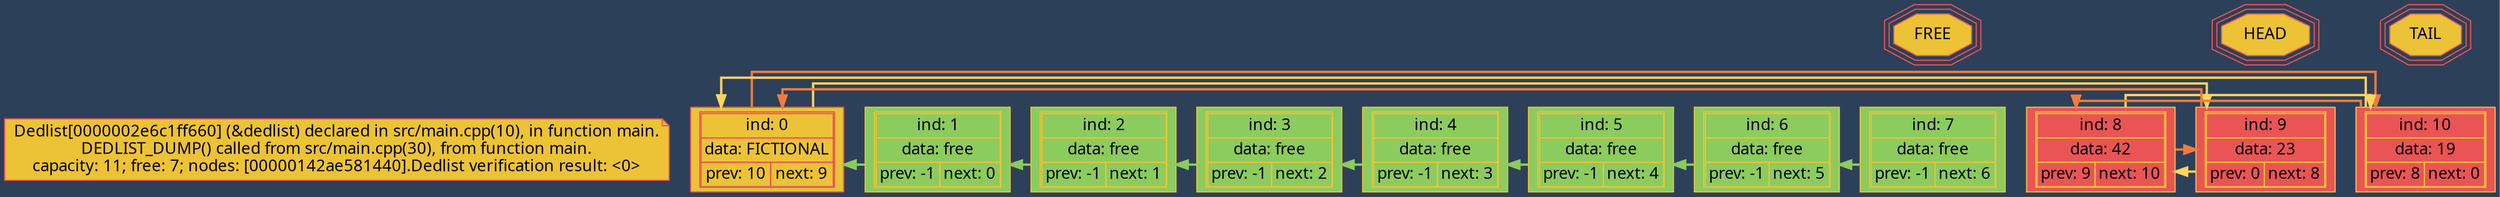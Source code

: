 digraph{
splines=ortho;
bgcolor="#2D4059";


NODE_TEXT[shape=note, fontname="verdana",
style=bold, style=filled,
color="#EA5455", fillcolor="#ECC237",
label = "Dedlist[0000002e6c1ff660] (&dedlist) declared in src/main.cpp(10), in function main.\nDEDLIST_DUMP() called from src/main.cpp(30), from function main.\ncapacity: 11; free: 7; nodes: [00000142ae581440].Dedlist verification result: <0>
"]


NODE_0[shape="record", fontname="verdana",
style=bold, style=filled,
color="#EA5455", fillcolor="#ECC237",
label = <<table cellspacing="0">
<tr><td colspan="2">ind: 0</td></tr>
<tr><td colspan="2">data: FICTIONAL</td></tr>
<tr><td>prev: 10</td><td>next: 9</td></tr></table>>];


NODE_1[shape="record", fontname="verdana",
style=bold, style=filled,
color="#ECC237", fillcolor="#8ccb5e",
label = <<table cellspacing="0">
<tr><td colspan="2">ind: 1</td></tr>
<tr><td colspan="2">data: free</td></tr>
<tr><td>prev: -1</td><td>next: 0</td></tr></table>>];

NODE_2[shape="record", fontname="verdana",
style=bold, style=filled,
color="#ECC237", fillcolor="#8ccb5e",
label = <<table cellspacing="0">
<tr><td colspan="2">ind: 2</td></tr>
<tr><td colspan="2">data: free</td></tr>
<tr><td>prev: -1</td><td>next: 1</td></tr></table>>];

NODE_3[shape="record", fontname="verdana",
style=bold, style=filled,
color="#ECC237", fillcolor="#8ccb5e",
label = <<table cellspacing="0">
<tr><td colspan="2">ind: 3</td></tr>
<tr><td colspan="2">data: free</td></tr>
<tr><td>prev: -1</td><td>next: 2</td></tr></table>>];

NODE_4[shape="record", fontname="verdana",
style=bold, style=filled,
color="#ECC237", fillcolor="#8ccb5e",
label = <<table cellspacing="0">
<tr><td colspan="2">ind: 4</td></tr>
<tr><td colspan="2">data: free</td></tr>
<tr><td>prev: -1</td><td>next: 3</td></tr></table>>];

NODE_5[shape="record", fontname="verdana",
style=bold, style=filled,
color="#ECC237", fillcolor="#8ccb5e",
label = <<table cellspacing="0">
<tr><td colspan="2">ind: 5</td></tr>
<tr><td colspan="2">data: free</td></tr>
<tr><td>prev: -1</td><td>next: 4</td></tr></table>>];

NODE_6[shape="record", fontname="verdana",
style=bold, style=filled,
color="#ECC237", fillcolor="#8ccb5e",
label = <<table cellspacing="0">
<tr><td colspan="2">ind: 6</td></tr>
<tr><td colspan="2">data: free</td></tr>
<tr><td>prev: -1</td><td>next: 5</td></tr></table>>];

NODE_7[shape="record", fontname="verdana",
style=bold, style=filled,
color="#ECC237", fillcolor="#8ccb5e",
label = <<table cellspacing="0">
<tr><td colspan="2">ind: 7</td></tr>
<tr><td colspan="2">data: free</td></tr>
<tr><td>prev: -1</td><td>next: 6</td></tr></table>>];

NODE_8[shape="record", fontname="verdana",
style=bold, style=filled,
color="#ECC237", fillcolor="#EA5455",
label = <<table cellspacing="0">
<tr><td colspan="2">ind: 8</td></tr>
<tr><td colspan="2">data: 42</td></tr>
<tr><td>prev: 9</td><td>next: 10</td></tr></table>>];

NODE_9[shape="record", fontname="verdana",
style=bold, style=filled,
color="#ECC237", fillcolor="#EA5455",
label = <<table cellspacing="0">
<tr><td colspan="2">ind: 9</td></tr>
<tr><td colspan="2">data: 23</td></tr>
<tr><td>prev: 0</td><td>next: 8</td></tr></table>>];

NODE_10[shape="record", fontname="verdana",
style=bold, style=filled,
color="#ECC237", fillcolor="#EA5455",
label = <<table cellspacing="0">
<tr><td colspan="2">ind: 10</td></tr>
<tr><td colspan="2">data: 19</td></tr>
<tr><td>prev: 8</td><td>next: 0</td></tr></table>>];

HEAD[shape=tripleoctagon, style=filled,
fontname="verdana", color="#EA5455", fillcolor="#ECC237"];

TAIL[shape=tripleoctagon, style=filled,
fontname="verdana", color="#EA5455", fillcolor="#ECC237"];

FREE[shape=tripleoctagon, style=filled,
fontname="verdana", color="#EA5455", fillcolor="#ECC237"];


{rank=same; NODE_TEXT NODE_0 NODE_1 NODE_2 NODE_3 NODE_4 NODE_5 NODE_6 NODE_7 NODE_8 NODE_9 NODE_10 }
NODE_TEXT->NODE_0[weight=10, style=invis];
NODE_0->NODE_1[weight=10, style=invis];
NODE_1->NODE_2[weight=10, style=invis];
NODE_2->NODE_3[weight=10, style=invis];
NODE_3->NODE_4[weight=10, style=invis];
NODE_4->NODE_5[weight=10, style=invis];
NODE_5->NODE_6[weight=10, style=invis];
NODE_6->NODE_7[weight=10, style=invis];
NODE_7->NODE_8[weight=10, style=invis];
NODE_8->NODE_9[weight=10, style=invis];
NODE_9->NODE_10[weight=10, style=invis];
HEAD->NODE_9[style=invis];
TAIL->NODE_10[style=invis];
FREE->NODE_7[style=invis];


NODE_0->NODE_10[color="#F07B3F", penwidth=2];
NODE_0->NODE_9[color="#FFD460", penwidth=2];

NODE_1->NODE_0[color="#8ccb5e", penwidth=2];
NODE_2->NODE_1[color="#8ccb5e", penwidth=2];
NODE_3->NODE_2[color="#8ccb5e", penwidth=2];
NODE_4->NODE_3[color="#8ccb5e", penwidth=2];
NODE_5->NODE_4[color="#8ccb5e", penwidth=2];
NODE_6->NODE_5[color="#8ccb5e", penwidth=2];
NODE_7->NODE_6[color="#8ccb5e", penwidth=2];
NODE_8->NODE_9[color="#F07B3F", penwidth=2];
NODE_8->NODE_10[color="#FFD460", penwidth=2];

NODE_9->NODE_0[color="#F07B3F", penwidth=2];
NODE_9->NODE_8[color="#FFD460", penwidth=2];

NODE_10->NODE_8[color="#F07B3F", penwidth=2];
NODE_10->NODE_0[color="#FFD460", penwidth=2];


}
